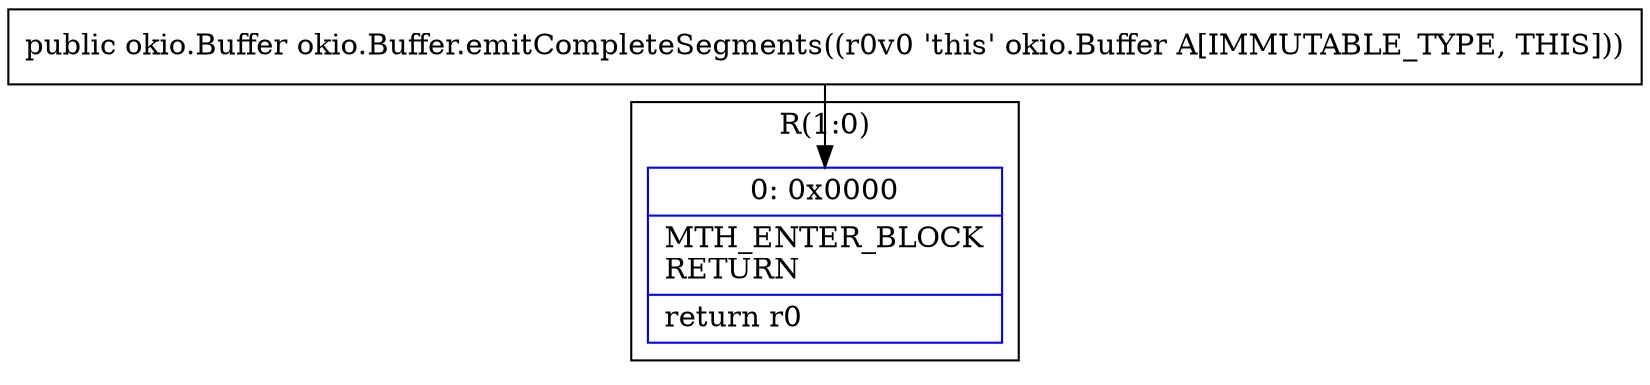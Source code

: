 digraph "CFG forokio.Buffer.emitCompleteSegments()Lokio\/Buffer;" {
subgraph cluster_Region_131194615 {
label = "R(1:0)";
node [shape=record,color=blue];
Node_0 [shape=record,label="{0\:\ 0x0000|MTH_ENTER_BLOCK\lRETURN\l|return r0\l}"];
}
MethodNode[shape=record,label="{public okio.Buffer okio.Buffer.emitCompleteSegments((r0v0 'this' okio.Buffer A[IMMUTABLE_TYPE, THIS])) }"];
MethodNode -> Node_0;
}

